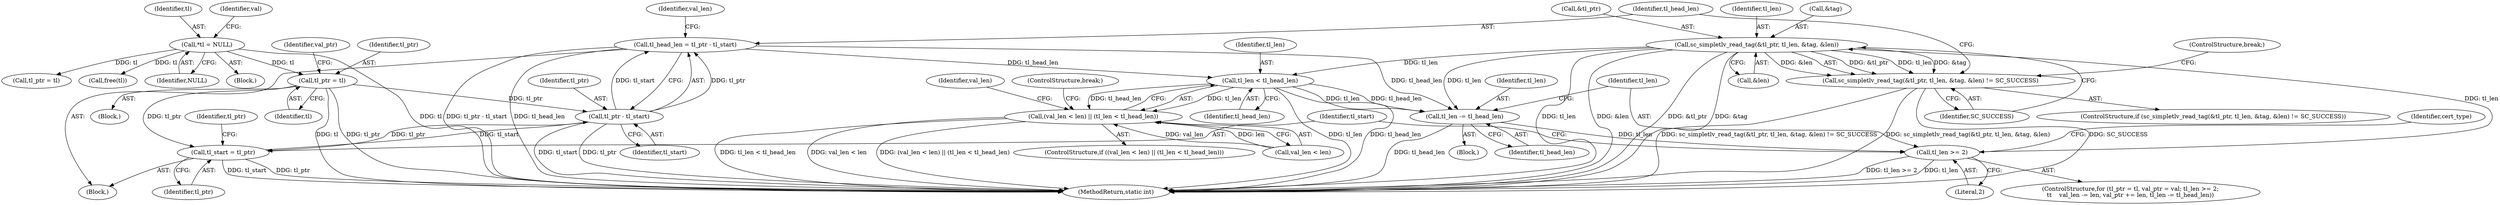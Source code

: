 digraph "0_OpenSC_8fe377e93b4b56060e5bbfb6f3142ceaeca744fa_3@API" {
"1000440" [label="(Call,sc_simpletlv_read_tag(&tl_ptr, tl_len, &tag, &len))"];
"1000420" [label="(Call,tl_len >= 2)"];
"1000431" [label="(Call,tl_len -= tl_head_len)"];
"1000450" [label="(Call,tl_head_len = tl_ptr - tl_start)"];
"1000452" [label="(Call,tl_ptr - tl_start)"];
"1000414" [label="(Call,tl_ptr = tl)"];
"1000127" [label="(Call,*tl = NULL)"];
"1000435" [label="(Call,tl_start = tl_ptr)"];
"1000506" [label="(Call,tl_len < tl_head_len)"];
"1000440" [label="(Call,sc_simpletlv_read_tag(&tl_ptr, tl_len, &tag, &len))"];
"1000439" [label="(Call,sc_simpletlv_read_tag(&tl_ptr, tl_len, &tag, &len) != SC_SUCCESS)"];
"1000502" [label="(Call,(val_len < len) || (tl_len < tl_head_len))"];
"1000449" [label="(ControlStructure,break;)"];
"1000508" [label="(Identifier,tl_head_len)"];
"1000506" [label="(Call,tl_len < tl_head_len)"];
"1000442" [label="(Identifier,tl_ptr)"];
"1000416" [label="(Identifier,tl)"];
"1000116" [label="(Block,)"];
"1000444" [label="(Call,&tag)"];
"1000412" [label="(ControlStructure,for (tl_ptr = tl, val_ptr = val; tl_len >= 2;\n\t\t    val_len -= len, val_ptr += len, tl_len -= tl_head_len))"];
"1000450" [label="(Call,tl_head_len = tl_ptr - tl_start)"];
"1000441" [label="(Call,&tl_ptr)"];
"1000305" [label="(Call,tl_ptr = tl)"];
"1000507" [label="(Identifier,tl_len)"];
"1000425" [label="(Identifier,val_len)"];
"1000454" [label="(Identifier,tl_start)"];
"1000437" [label="(Identifier,tl_ptr)"];
"1000128" [label="(Identifier,tl)"];
"1000420" [label="(Call,tl_len >= 2)"];
"1000503" [label="(Call,val_len < len)"];
"1000413" [label="(Block,)"];
"1000431" [label="(Call,tl_len -= tl_head_len)"];
"1000621" [label="(Call,free(tl))"];
"1000440" [label="(Call,sc_simpletlv_read_tag(&tl_ptr, tl_len, &tag, &len))"];
"1000427" [label="(Block,)"];
"1000514" [label="(Identifier,cert_type)"];
"1000414" [label="(Call,tl_ptr = tl)"];
"1000448" [label="(Identifier,SC_SUCCESS)"];
"1000415" [label="(Identifier,tl_ptr)"];
"1000436" [label="(Identifier,tl_start)"];
"1000433" [label="(Identifier,tl_head_len)"];
"1000438" [label="(ControlStructure,if (sc_simpletlv_read_tag(&tl_ptr, tl_len, &tag, &len) != SC_SUCCESS))"];
"1000633" [label="(MethodReturn,static int)"];
"1000510" [label="(ControlStructure,break;)"];
"1000434" [label="(Block,)"];
"1000451" [label="(Identifier,tl_head_len)"];
"1000435" [label="(Call,tl_start = tl_ptr)"];
"1000421" [label="(Identifier,tl_len)"];
"1000432" [label="(Identifier,tl_len)"];
"1000132" [label="(Identifier,val)"];
"1000446" [label="(Call,&len)"];
"1000453" [label="(Identifier,tl_ptr)"];
"1000127" [label="(Call,*tl = NULL)"];
"1000443" [label="(Identifier,tl_len)"];
"1000129" [label="(Identifier,NULL)"];
"1000501" [label="(ControlStructure,if ((val_len < len) || (tl_len < tl_head_len)))"];
"1000452" [label="(Call,tl_ptr - tl_start)"];
"1000457" [label="(Identifier,val_len)"];
"1000422" [label="(Literal,2)"];
"1000502" [label="(Call,(val_len < len) || (tl_len < tl_head_len))"];
"1000439" [label="(Call,sc_simpletlv_read_tag(&tl_ptr, tl_len, &tag, &len) != SC_SUCCESS)"];
"1000418" [label="(Identifier,val_ptr)"];
"1000440" -> "1000439"  [label="AST: "];
"1000440" -> "1000446"  [label="CFG: "];
"1000441" -> "1000440"  [label="AST: "];
"1000443" -> "1000440"  [label="AST: "];
"1000444" -> "1000440"  [label="AST: "];
"1000446" -> "1000440"  [label="AST: "];
"1000448" -> "1000440"  [label="CFG: "];
"1000440" -> "1000633"  [label="DDG: tl_len"];
"1000440" -> "1000633"  [label="DDG: &len"];
"1000440" -> "1000633"  [label="DDG: &tl_ptr"];
"1000440" -> "1000633"  [label="DDG: &tag"];
"1000440" -> "1000431"  [label="DDG: tl_len"];
"1000440" -> "1000439"  [label="DDG: &tl_ptr"];
"1000440" -> "1000439"  [label="DDG: tl_len"];
"1000440" -> "1000439"  [label="DDG: &tag"];
"1000440" -> "1000439"  [label="DDG: &len"];
"1000420" -> "1000440"  [label="DDG: tl_len"];
"1000440" -> "1000506"  [label="DDG: tl_len"];
"1000420" -> "1000412"  [label="AST: "];
"1000420" -> "1000422"  [label="CFG: "];
"1000421" -> "1000420"  [label="AST: "];
"1000422" -> "1000420"  [label="AST: "];
"1000436" -> "1000420"  [label="CFG: "];
"1000514" -> "1000420"  [label="CFG: "];
"1000420" -> "1000633"  [label="DDG: tl_len >= 2"];
"1000420" -> "1000633"  [label="DDG: tl_len"];
"1000431" -> "1000420"  [label="DDG: tl_len"];
"1000431" -> "1000427"  [label="AST: "];
"1000431" -> "1000433"  [label="CFG: "];
"1000432" -> "1000431"  [label="AST: "];
"1000433" -> "1000431"  [label="AST: "];
"1000421" -> "1000431"  [label="CFG: "];
"1000431" -> "1000633"  [label="DDG: tl_head_len"];
"1000450" -> "1000431"  [label="DDG: tl_head_len"];
"1000506" -> "1000431"  [label="DDG: tl_head_len"];
"1000506" -> "1000431"  [label="DDG: tl_len"];
"1000450" -> "1000434"  [label="AST: "];
"1000450" -> "1000452"  [label="CFG: "];
"1000451" -> "1000450"  [label="AST: "];
"1000452" -> "1000450"  [label="AST: "];
"1000457" -> "1000450"  [label="CFG: "];
"1000450" -> "1000633"  [label="DDG: tl_ptr - tl_start"];
"1000450" -> "1000633"  [label="DDG: tl_head_len"];
"1000452" -> "1000450"  [label="DDG: tl_ptr"];
"1000452" -> "1000450"  [label="DDG: tl_start"];
"1000450" -> "1000506"  [label="DDG: tl_head_len"];
"1000452" -> "1000454"  [label="CFG: "];
"1000453" -> "1000452"  [label="AST: "];
"1000454" -> "1000452"  [label="AST: "];
"1000452" -> "1000633"  [label="DDG: tl_ptr"];
"1000452" -> "1000633"  [label="DDG: tl_start"];
"1000452" -> "1000435"  [label="DDG: tl_ptr"];
"1000414" -> "1000452"  [label="DDG: tl_ptr"];
"1000435" -> "1000452"  [label="DDG: tl_start"];
"1000414" -> "1000413"  [label="AST: "];
"1000414" -> "1000416"  [label="CFG: "];
"1000415" -> "1000414"  [label="AST: "];
"1000416" -> "1000414"  [label="AST: "];
"1000418" -> "1000414"  [label="CFG: "];
"1000414" -> "1000633"  [label="DDG: tl"];
"1000414" -> "1000633"  [label="DDG: tl_ptr"];
"1000127" -> "1000414"  [label="DDG: tl"];
"1000414" -> "1000435"  [label="DDG: tl_ptr"];
"1000127" -> "1000116"  [label="AST: "];
"1000127" -> "1000129"  [label="CFG: "];
"1000128" -> "1000127"  [label="AST: "];
"1000129" -> "1000127"  [label="AST: "];
"1000132" -> "1000127"  [label="CFG: "];
"1000127" -> "1000633"  [label="DDG: tl"];
"1000127" -> "1000305"  [label="DDG: tl"];
"1000127" -> "1000621"  [label="DDG: tl"];
"1000435" -> "1000434"  [label="AST: "];
"1000435" -> "1000437"  [label="CFG: "];
"1000436" -> "1000435"  [label="AST: "];
"1000437" -> "1000435"  [label="AST: "];
"1000442" -> "1000435"  [label="CFG: "];
"1000435" -> "1000633"  [label="DDG: tl_start"];
"1000435" -> "1000633"  [label="DDG: tl_ptr"];
"1000506" -> "1000502"  [label="AST: "];
"1000506" -> "1000508"  [label="CFG: "];
"1000507" -> "1000506"  [label="AST: "];
"1000508" -> "1000506"  [label="AST: "];
"1000502" -> "1000506"  [label="CFG: "];
"1000506" -> "1000633"  [label="DDG: tl_len"];
"1000506" -> "1000633"  [label="DDG: tl_head_len"];
"1000506" -> "1000502"  [label="DDG: tl_len"];
"1000506" -> "1000502"  [label="DDG: tl_head_len"];
"1000439" -> "1000438"  [label="AST: "];
"1000439" -> "1000448"  [label="CFG: "];
"1000448" -> "1000439"  [label="AST: "];
"1000449" -> "1000439"  [label="CFG: "];
"1000451" -> "1000439"  [label="CFG: "];
"1000439" -> "1000633"  [label="DDG: sc_simpletlv_read_tag(&tl_ptr, tl_len, &tag, &len)"];
"1000439" -> "1000633"  [label="DDG: SC_SUCCESS"];
"1000439" -> "1000633"  [label="DDG: sc_simpletlv_read_tag(&tl_ptr, tl_len, &tag, &len) != SC_SUCCESS"];
"1000502" -> "1000501"  [label="AST: "];
"1000502" -> "1000503"  [label="CFG: "];
"1000503" -> "1000502"  [label="AST: "];
"1000510" -> "1000502"  [label="CFG: "];
"1000425" -> "1000502"  [label="CFG: "];
"1000502" -> "1000633"  [label="DDG: tl_len < tl_head_len"];
"1000502" -> "1000633"  [label="DDG: val_len < len"];
"1000502" -> "1000633"  [label="DDG: (val_len < len) || (tl_len < tl_head_len)"];
"1000503" -> "1000502"  [label="DDG: val_len"];
"1000503" -> "1000502"  [label="DDG: len"];
}
